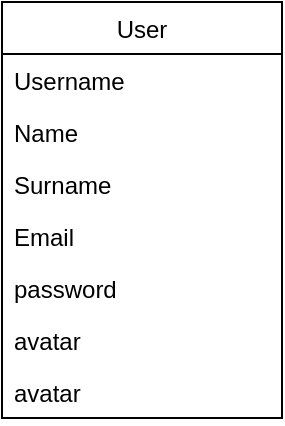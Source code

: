 <mxfile version="13.6.2" type="device"><diagram name="Page-1" id="2ca16b54-16f6-2749-3443-fa8db7711227"><mxGraphModel dx="868" dy="482" grid="1" gridSize="10" guides="1" tooltips="1" connect="1" arrows="1" fold="1" page="1" pageScale="1" pageWidth="1100" pageHeight="850" background="#ffffff" math="0" shadow="0"><root><mxCell id="0"/><mxCell id="1" parent="0"/><mxCell id="h-En1GBgNWO2mbTfKbL1-1" value="User" style="swimlane;fontStyle=0;childLayout=stackLayout;horizontal=1;startSize=26;fillColor=none;horizontalStack=0;resizeParent=1;resizeParentMax=0;resizeLast=0;collapsible=1;marginBottom=0;" vertex="1" parent="1"><mxGeometry x="140" y="130" width="140" height="208" as="geometry"/></mxCell><mxCell id="h-En1GBgNWO2mbTfKbL1-2" value="Username" style="text;strokeColor=none;fillColor=none;align=left;verticalAlign=top;spacingLeft=4;spacingRight=4;overflow=hidden;rotatable=0;points=[[0,0.5],[1,0.5]];portConstraint=eastwest;" vertex="1" parent="h-En1GBgNWO2mbTfKbL1-1"><mxGeometry y="26" width="140" height="26" as="geometry"/></mxCell><mxCell id="h-En1GBgNWO2mbTfKbL1-3" value="Name" style="text;strokeColor=none;fillColor=none;align=left;verticalAlign=top;spacingLeft=4;spacingRight=4;overflow=hidden;rotatable=0;points=[[0,0.5],[1,0.5]];portConstraint=eastwest;" vertex="1" parent="h-En1GBgNWO2mbTfKbL1-1"><mxGeometry y="52" width="140" height="26" as="geometry"/></mxCell><mxCell id="h-En1GBgNWO2mbTfKbL1-4" value="Surname" style="text;strokeColor=none;fillColor=none;align=left;verticalAlign=top;spacingLeft=4;spacingRight=4;overflow=hidden;rotatable=0;points=[[0,0.5],[1,0.5]];portConstraint=eastwest;" vertex="1" parent="h-En1GBgNWO2mbTfKbL1-1"><mxGeometry y="78" width="140" height="26" as="geometry"/></mxCell><mxCell id="h-En1GBgNWO2mbTfKbL1-5" value="Email" style="text;strokeColor=none;fillColor=none;align=left;verticalAlign=top;spacingLeft=4;spacingRight=4;overflow=hidden;rotatable=0;points=[[0,0.5],[1,0.5]];portConstraint=eastwest;" vertex="1" parent="h-En1GBgNWO2mbTfKbL1-1"><mxGeometry y="104" width="140" height="26" as="geometry"/></mxCell><mxCell id="h-En1GBgNWO2mbTfKbL1-6" value="password" style="text;strokeColor=none;fillColor=none;align=left;verticalAlign=top;spacingLeft=4;spacingRight=4;overflow=hidden;rotatable=0;points=[[0,0.5],[1,0.5]];portConstraint=eastwest;" vertex="1" parent="h-En1GBgNWO2mbTfKbL1-1"><mxGeometry y="130" width="140" height="26" as="geometry"/></mxCell><mxCell id="h-En1GBgNWO2mbTfKbL1-7" value="avatar" style="text;strokeColor=none;fillColor=none;align=left;verticalAlign=top;spacingLeft=4;spacingRight=4;overflow=hidden;rotatable=0;points=[[0,0.5],[1,0.5]];portConstraint=eastwest;" vertex="1" parent="h-En1GBgNWO2mbTfKbL1-1"><mxGeometry y="156" width="140" height="26" as="geometry"/></mxCell><mxCell id="h-En1GBgNWO2mbTfKbL1-8" value="avatar" style="text;strokeColor=none;fillColor=none;align=left;verticalAlign=top;spacingLeft=4;spacingRight=4;overflow=hidden;rotatable=0;points=[[0,0.5],[1,0.5]];portConstraint=eastwest;" vertex="1" parent="h-En1GBgNWO2mbTfKbL1-1"><mxGeometry y="182" width="140" height="26" as="geometry"/></mxCell></root></mxGraphModel></diagram></mxfile>